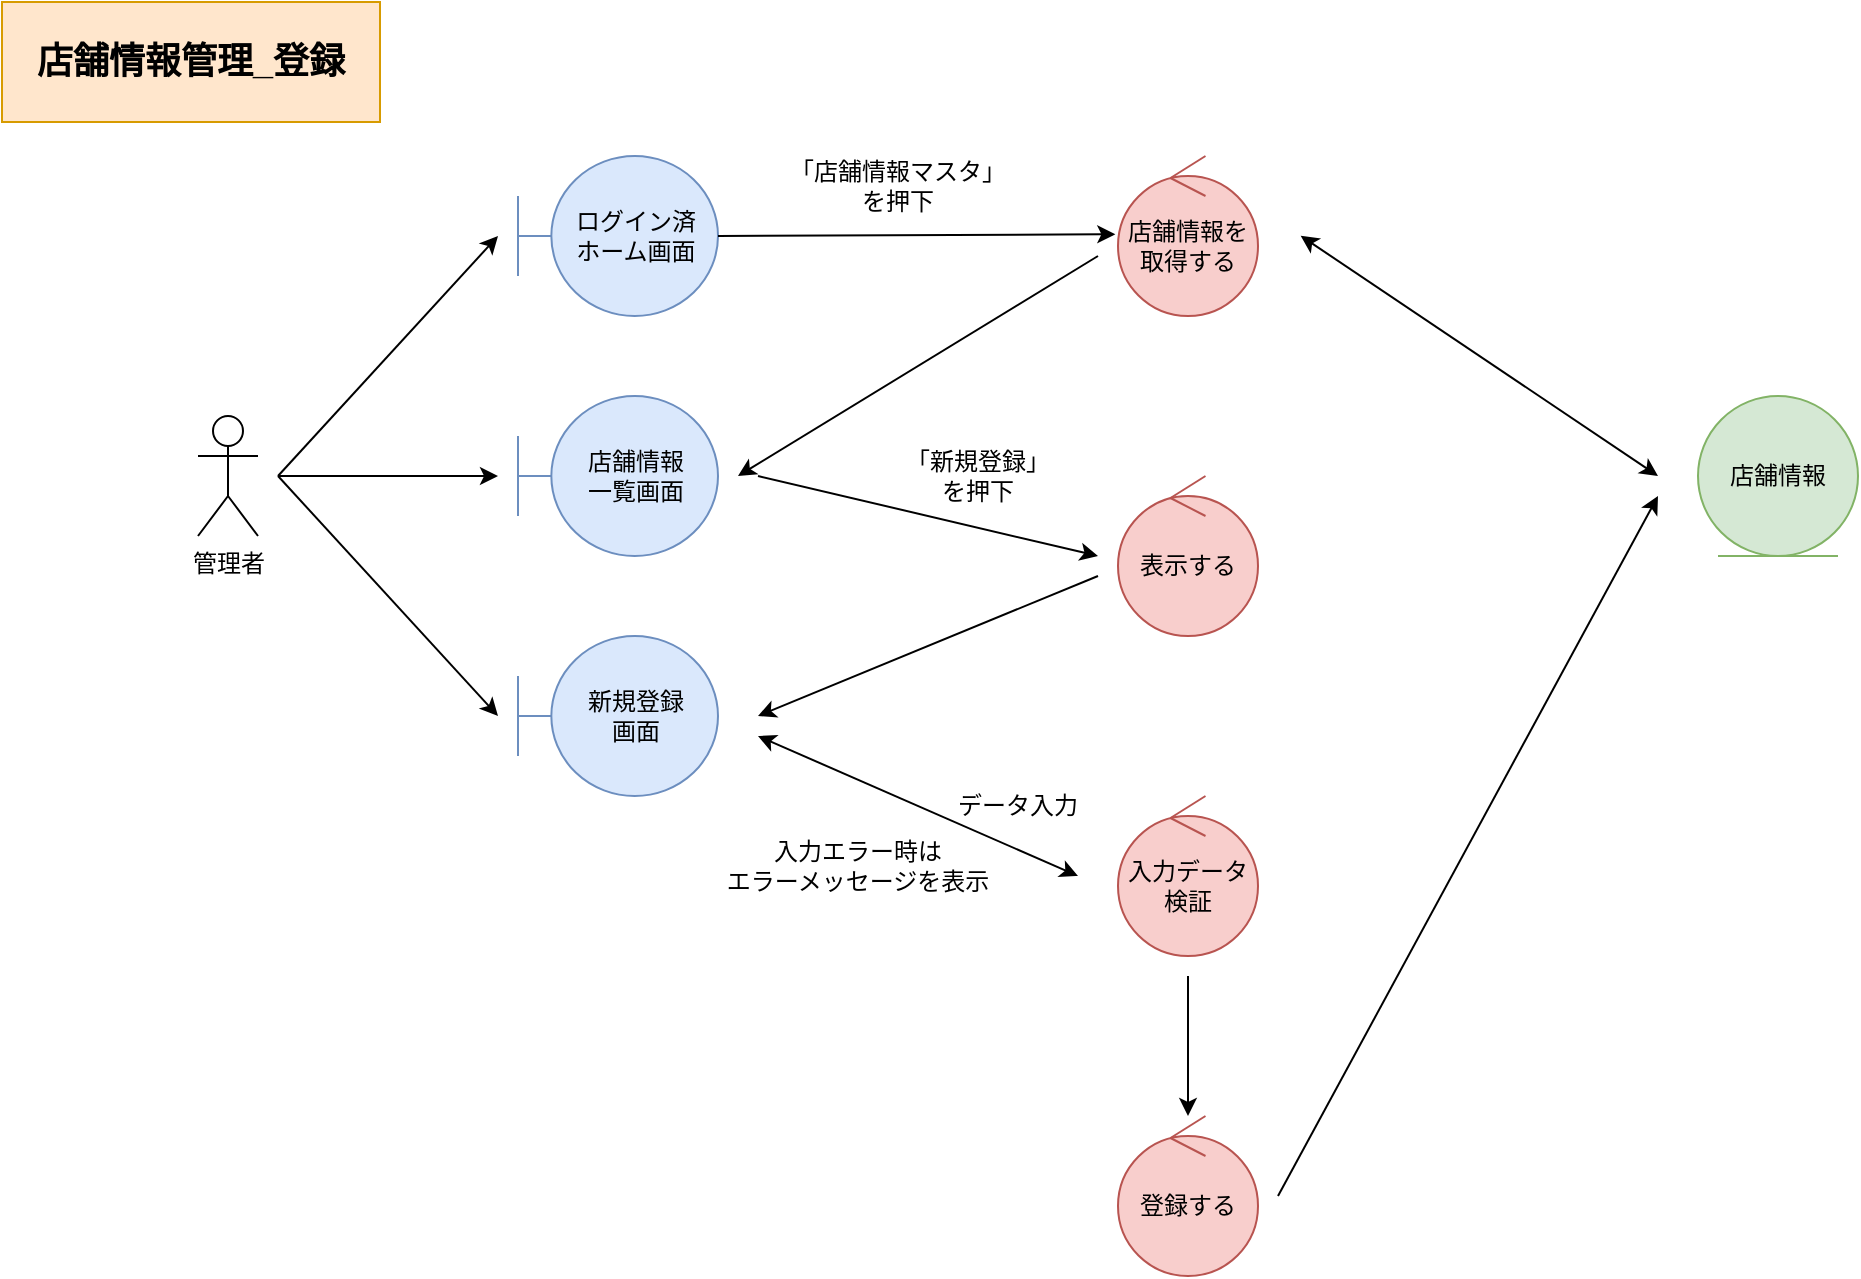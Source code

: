 <mxfile version="15.6.3" type="embed" pages="4">
    <diagram id="jVODoIawKENRUlGQ4qS0" name="*店舗情報管理_登録">
        <mxGraphModel dx="2377" dy="1117" grid="0" gridSize="10" guides="1" tooltips="1" connect="1" arrows="1" fold="1" page="0" pageScale="1" pageWidth="827" pageHeight="1169" math="0" shadow="0">
            <root>
                <mxCell id="0"/>
                <mxCell id="1" parent="0"/>
                <mxCell id="2" value="ログイン済&lt;br&gt;ホーム画面" style="shape=umlBoundary;whiteSpace=wrap;html=1;fillColor=#dae8fc;strokeColor=#6c8ebf;" parent="1" vertex="1">
                    <mxGeometry x="120" y="40" width="100" height="80" as="geometry"/>
                </mxCell>
                <mxCell id="3" value="店舗情報&lt;br&gt;一覧画面" style="shape=umlBoundary;whiteSpace=wrap;html=1;fillColor=#dae8fc;strokeColor=#6c8ebf;" parent="1" vertex="1">
                    <mxGeometry x="120" y="160" width="100" height="80" as="geometry"/>
                </mxCell>
                <mxCell id="4" value="店舗情報を取得する" style="ellipse;shape=umlControl;whiteSpace=wrap;html=1;fillColor=#f8cecc;strokeColor=#b85450;" parent="1" vertex="1">
                    <mxGeometry x="420" y="40" width="70" height="80" as="geometry"/>
                </mxCell>
                <mxCell id="5" value="" style="endArrow=classic;html=1;rounded=0;exitX=1;exitY=0.5;exitDx=0;exitDy=0;exitPerimeter=0;entryX=-0.019;entryY=0.489;entryDx=0;entryDy=0;entryPerimeter=0;" parent="1" source="2" target="4" edge="1">
                    <mxGeometry width="50" height="50" relative="1" as="geometry">
                        <mxPoint x="240" y="80" as="sourcePoint"/>
                        <mxPoint x="400" y="80" as="targetPoint"/>
                    </mxGeometry>
                </mxCell>
                <mxCell id="6" value="「店舗情報マスタ」&lt;br&gt;を押下" style="text;html=1;strokeColor=none;fillColor=none;align=center;verticalAlign=middle;whiteSpace=wrap;rounded=0;" parent="1" vertex="1">
                    <mxGeometry x="230" y="40" width="160" height="30" as="geometry"/>
                </mxCell>
                <mxCell id="7" value="管理者" style="shape=umlActor;verticalLabelPosition=bottom;verticalAlign=top;html=1;" parent="1" vertex="1">
                    <mxGeometry x="-40" y="170" width="30" height="60" as="geometry"/>
                </mxCell>
                <mxCell id="8" value="新規登録&lt;br&gt;画面" style="shape=umlBoundary;whiteSpace=wrap;html=1;fillColor=#dae8fc;strokeColor=#6c8ebf;" parent="1" vertex="1">
                    <mxGeometry x="120" y="280" width="100" height="80" as="geometry"/>
                </mxCell>
                <mxCell id="9" value="店舗情報" style="ellipse;shape=umlEntity;whiteSpace=wrap;html=1;fillColor=#d5e8d4;strokeColor=#82b366;" parent="1" vertex="1">
                    <mxGeometry x="710" y="160" width="80" height="80" as="geometry"/>
                </mxCell>
                <mxCell id="10" value="" style="endArrow=classic;html=1;rounded=0;exitX=1;exitY=0.5;exitDx=0;exitDy=0;exitPerimeter=0;startArrow=classic;startFill=1;" parent="1" edge="1">
                    <mxGeometry width="50" height="50" relative="1" as="geometry">
                        <mxPoint x="511.33" y="79.88" as="sourcePoint"/>
                        <mxPoint x="690" y="200.0" as="targetPoint"/>
                    </mxGeometry>
                </mxCell>
                <mxCell id="11" value="" style="endArrow=none;html=1;rounded=0;startArrow=classic;startFill=1;endFill=0;" parent="1" edge="1">
                    <mxGeometry width="50" height="50" relative="1" as="geometry">
                        <mxPoint x="230" y="200.0" as="sourcePoint"/>
                        <mxPoint x="410" y="90" as="targetPoint"/>
                    </mxGeometry>
                </mxCell>
                <mxCell id="12" value="表示する" style="ellipse;shape=umlControl;whiteSpace=wrap;html=1;fillColor=#f8cecc;strokeColor=#b85450;" parent="1" vertex="1">
                    <mxGeometry x="420" y="200" width="70" height="80" as="geometry"/>
                </mxCell>
                <mxCell id="13" value="" style="endArrow=none;html=1;rounded=0;startArrow=classic;startFill=1;endFill=0;" parent="1" edge="1">
                    <mxGeometry width="50" height="50" relative="1" as="geometry">
                        <mxPoint x="410" y="240.0" as="sourcePoint"/>
                        <mxPoint x="240" y="200.0" as="targetPoint"/>
                    </mxGeometry>
                </mxCell>
                <mxCell id="14" value="" style="endArrow=none;html=1;rounded=0;startArrow=classic;startFill=1;endFill=0;" parent="1" edge="1">
                    <mxGeometry width="50" height="50" relative="1" as="geometry">
                        <mxPoint x="240" y="320" as="sourcePoint"/>
                        <mxPoint x="410" y="250.0" as="targetPoint"/>
                    </mxGeometry>
                </mxCell>
                <mxCell id="15" value="入力データ検証" style="ellipse;shape=umlControl;whiteSpace=wrap;html=1;fillColor=#f8cecc;strokeColor=#b85450;" parent="1" vertex="1">
                    <mxGeometry x="420" y="360" width="70" height="80" as="geometry"/>
                </mxCell>
                <mxCell id="16" value="" style="endArrow=classic;html=1;rounded=0;startArrow=classic;startFill=1;endFill=1;" parent="1" edge="1">
                    <mxGeometry width="50" height="50" relative="1" as="geometry">
                        <mxPoint x="400" y="400" as="sourcePoint"/>
                        <mxPoint x="240" y="330" as="targetPoint"/>
                    </mxGeometry>
                </mxCell>
                <mxCell id="17" value="登録する" style="ellipse;shape=umlControl;whiteSpace=wrap;html=1;fillColor=#f8cecc;strokeColor=#b85450;" parent="1" vertex="1">
                    <mxGeometry x="420" y="520" width="70" height="80" as="geometry"/>
                </mxCell>
                <mxCell id="18" value="" style="endArrow=none;html=1;rounded=0;startArrow=classic;startFill=1;endFill=0;" parent="1" source="17" edge="1">
                    <mxGeometry width="50" height="50" relative="1" as="geometry">
                        <mxPoint x="410" y="410" as="sourcePoint"/>
                        <mxPoint x="455" y="450" as="targetPoint"/>
                    </mxGeometry>
                </mxCell>
                <mxCell id="19" value="" style="endArrow=none;html=1;rounded=0;startArrow=classic;startFill=1;endFill=0;" parent="1" edge="1">
                    <mxGeometry width="50" height="50" relative="1" as="geometry">
                        <mxPoint x="690" y="210.0" as="sourcePoint"/>
                        <mxPoint x="500" y="560" as="targetPoint"/>
                    </mxGeometry>
                </mxCell>
                <mxCell id="20" value="データ入力" style="text;html=1;strokeColor=none;fillColor=none;align=center;verticalAlign=middle;whiteSpace=wrap;rounded=0;" parent="1" vertex="1">
                    <mxGeometry x="290" y="350" width="160" height="30" as="geometry"/>
                </mxCell>
                <mxCell id="21" value="「新規登録」&lt;br&gt;を押下" style="text;html=1;strokeColor=none;fillColor=none;align=center;verticalAlign=middle;whiteSpace=wrap;rounded=0;" parent="1" vertex="1">
                    <mxGeometry x="270" y="185" width="160" height="30" as="geometry"/>
                </mxCell>
                <mxCell id="22" value="入力エラー時は&lt;br&gt;エラーメッセージを表示" style="text;html=1;strokeColor=none;fillColor=none;align=center;verticalAlign=middle;whiteSpace=wrap;rounded=0;" parent="1" vertex="1">
                    <mxGeometry x="210" y="380" width="160" height="30" as="geometry"/>
                </mxCell>
                <mxCell id="23" value="" style="endArrow=classic;html=1;rounded=0;" parent="1" edge="1">
                    <mxGeometry width="50" height="50" relative="1" as="geometry">
                        <mxPoint y="200.0" as="sourcePoint"/>
                        <mxPoint x="110" y="200.0" as="targetPoint"/>
                    </mxGeometry>
                </mxCell>
                <mxCell id="24" value="" style="endArrow=classic;html=1;rounded=0;" parent="1" edge="1">
                    <mxGeometry width="50" height="50" relative="1" as="geometry">
                        <mxPoint y="200.0" as="sourcePoint"/>
                        <mxPoint x="110" y="320" as="targetPoint"/>
                    </mxGeometry>
                </mxCell>
                <mxCell id="25" value="" style="endArrow=classic;html=1;rounded=0;" parent="1" edge="1">
                    <mxGeometry width="50" height="50" relative="1" as="geometry">
                        <mxPoint y="200.0" as="sourcePoint"/>
                        <mxPoint x="110" y="80" as="targetPoint"/>
                    </mxGeometry>
                </mxCell>
                <mxCell id="26" value="店舗情報管理_登録" style="rounded=0;whiteSpace=wrap;html=1;fillColor=#ffe6cc;strokeColor=#d79b00;fontStyle=1;fontSize=18;" vertex="1" parent="1">
                    <mxGeometry x="-138" y="-37" width="189" height="60" as="geometry"/>
                </mxCell>
            </root>
        </mxGraphModel>
    </diagram>
    <diagram id="5ZNruh4ZVD2B1KleNrwZ" name="*店舗情報管理_参照">
        <mxGraphModel dx="2094" dy="1014" grid="0" gridSize="10" guides="1" tooltips="1" connect="1" arrows="1" fold="1" page="0" pageScale="1" pageWidth="827" pageHeight="1169" math="0" shadow="0">
            <root>
                <mxCell id="_Xc9pogUit78ZWq-bMxw-0"/>
                <mxCell id="_Xc9pogUit78ZWq-bMxw-1" parent="_Xc9pogUit78ZWq-bMxw-0"/>
                <mxCell id="_Xc9pogUit78ZWq-bMxw-2" value="管理者&lt;br&gt;正規社員" style="shape=umlActor;verticalLabelPosition=bottom;verticalAlign=top;html=1;" parent="_Xc9pogUit78ZWq-bMxw-1" vertex="1">
                    <mxGeometry x="-70" y="160" width="30" height="60" as="geometry"/>
                </mxCell>
                <mxCell id="_Xc9pogUit78ZWq-bMxw-3" value="ログイン済&lt;br&gt;ホーム画面" style="shape=umlBoundary;whiteSpace=wrap;html=1;fillColor=#dae8fc;strokeColor=#6c8ebf;" parent="_Xc9pogUit78ZWq-bMxw-1" vertex="1">
                    <mxGeometry x="120" y="40" width="100" height="80" as="geometry"/>
                </mxCell>
                <mxCell id="_Xc9pogUit78ZWq-bMxw-4" value="店舗情報&lt;br&gt;一覧画面" style="shape=umlBoundary;whiteSpace=wrap;html=1;fillColor=#dae8fc;strokeColor=#6c8ebf;" parent="_Xc9pogUit78ZWq-bMxw-1" vertex="1">
                    <mxGeometry x="120" y="160" width="100" height="80" as="geometry"/>
                </mxCell>
                <mxCell id="_Xc9pogUit78ZWq-bMxw-5" value="店舗情報を取得する" style="ellipse;shape=umlControl;whiteSpace=wrap;html=1;fillColor=#f8cecc;strokeColor=#b85450;" parent="_Xc9pogUit78ZWq-bMxw-1" vertex="1">
                    <mxGeometry x="420" y="40" width="70" height="80" as="geometry"/>
                </mxCell>
                <mxCell id="_Xc9pogUit78ZWq-bMxw-6" value="店舗情報" style="ellipse;shape=umlEntity;whiteSpace=wrap;html=1;fillColor=#d5e8d4;strokeColor=#82b366;" parent="_Xc9pogUit78ZWq-bMxw-1" vertex="1">
                    <mxGeometry x="640" y="120" width="80" height="80" as="geometry"/>
                </mxCell>
                <mxCell id="_Xc9pogUit78ZWq-bMxw-7" value="表示する" style="ellipse;shape=umlControl;whiteSpace=wrap;html=1;fillColor=#f8cecc;strokeColor=#b85450;" parent="_Xc9pogUit78ZWq-bMxw-1" vertex="1">
                    <mxGeometry x="420" y="210" width="70" height="80" as="geometry"/>
                </mxCell>
                <mxCell id="_Xc9pogUit78ZWq-bMxw-8" value="詳細画面" style="shape=umlBoundary;whiteSpace=wrap;html=1;fillColor=#dae8fc;strokeColor=#6c8ebf;" parent="_Xc9pogUit78ZWq-bMxw-1" vertex="1">
                    <mxGeometry x="120" y="280" width="100" height="80" as="geometry"/>
                </mxCell>
                <mxCell id="_Xc9pogUit78ZWq-bMxw-9" value="" style="endArrow=classic;html=1;rounded=0;exitX=1;exitY=0.5;exitDx=0;exitDy=0;exitPerimeter=0;entryX=-0.019;entryY=0.489;entryDx=0;entryDy=0;entryPerimeter=0;" parent="_Xc9pogUit78ZWq-bMxw-1" source="_Xc9pogUit78ZWq-bMxw-3" target="_Xc9pogUit78ZWq-bMxw-5" edge="1">
                    <mxGeometry width="50" height="50" relative="1" as="geometry">
                        <mxPoint x="240" y="80" as="sourcePoint"/>
                        <mxPoint x="400" y="80" as="targetPoint"/>
                    </mxGeometry>
                </mxCell>
                <mxCell id="_Xc9pogUit78ZWq-bMxw-10" value="「店舗情報マスタ」&lt;br&gt;を押下" style="text;html=1;strokeColor=none;fillColor=none;align=center;verticalAlign=middle;whiteSpace=wrap;rounded=0;" parent="_Xc9pogUit78ZWq-bMxw-1" vertex="1">
                    <mxGeometry x="230" y="40" width="160" height="30" as="geometry"/>
                </mxCell>
                <mxCell id="_Xc9pogUit78ZWq-bMxw-11" value="" style="endArrow=classic;html=1;rounded=0;" parent="_Xc9pogUit78ZWq-bMxw-1" edge="1">
                    <mxGeometry width="50" height="50" relative="1" as="geometry">
                        <mxPoint x="410" y="90" as="sourcePoint"/>
                        <mxPoint x="240" y="200" as="targetPoint"/>
                    </mxGeometry>
                </mxCell>
                <mxCell id="_Xc9pogUit78ZWq-bMxw-12" value="" style="endArrow=classic;html=1;rounded=0;" parent="_Xc9pogUit78ZWq-bMxw-1" edge="1">
                    <mxGeometry width="50" height="50" relative="1" as="geometry">
                        <mxPoint x="240" y="210" as="sourcePoint"/>
                        <mxPoint x="410" y="260" as="targetPoint"/>
                    </mxGeometry>
                </mxCell>
                <mxCell id="_Xc9pogUit78ZWq-bMxw-13" value="" style="endArrow=classic;html=1;rounded=0;" parent="_Xc9pogUit78ZWq-bMxw-1" edge="1">
                    <mxGeometry width="50" height="50" relative="1" as="geometry">
                        <mxPoint x="400" y="270" as="sourcePoint"/>
                        <mxPoint x="240" y="320" as="targetPoint"/>
                    </mxGeometry>
                </mxCell>
                <mxCell id="_Xc9pogUit78ZWq-bMxw-14" value="" style="endArrow=classic;html=1;rounded=0;startArrow=classic;startFill=1;" parent="_Xc9pogUit78ZWq-bMxw-1" edge="1">
                    <mxGeometry width="50" height="50" relative="1" as="geometry">
                        <mxPoint x="500" y="80" as="sourcePoint"/>
                        <mxPoint x="620" y="160" as="targetPoint"/>
                    </mxGeometry>
                </mxCell>
                <mxCell id="_Xc9pogUit78ZWq-bMxw-15" value="" style="endArrow=classic;html=1;rounded=0;" parent="_Xc9pogUit78ZWq-bMxw-1" edge="1">
                    <mxGeometry width="50" height="50" relative="1" as="geometry">
                        <mxPoint x="-30" y="200" as="sourcePoint"/>
                        <mxPoint x="110" y="200" as="targetPoint"/>
                    </mxGeometry>
                </mxCell>
                <mxCell id="_Xc9pogUit78ZWq-bMxw-16" value="" style="endArrow=classic;html=1;rounded=0;" parent="_Xc9pogUit78ZWq-bMxw-1" edge="1">
                    <mxGeometry width="50" height="50" relative="1" as="geometry">
                        <mxPoint x="-20" y="200" as="sourcePoint"/>
                        <mxPoint x="110" y="320" as="targetPoint"/>
                    </mxGeometry>
                </mxCell>
                <mxCell id="_Xc9pogUit78ZWq-bMxw-17" value="" style="endArrow=classic;html=1;rounded=0;" parent="_Xc9pogUit78ZWq-bMxw-1" edge="1">
                    <mxGeometry width="50" height="50" relative="1" as="geometry">
                        <mxPoint x="-30" y="200" as="sourcePoint"/>
                        <mxPoint x="110" y="80" as="targetPoint"/>
                    </mxGeometry>
                </mxCell>
                <mxCell id="ceuXvxLawSkw3OqqAaUL-0" value="店舗情報管理_編集" style="rounded=0;whiteSpace=wrap;html=1;fillColor=#ffe6cc;strokeColor=#d79b00;fontStyle=1;fontSize=18;" vertex="1" parent="_Xc9pogUit78ZWq-bMxw-1">
                    <mxGeometry x="-138" y="-37" width="189" height="60" as="geometry"/>
                </mxCell>
            </root>
        </mxGraphModel>
    </diagram>
    <diagram id="ZYYMmXFtu3Mk22IIMQfh" name="*店舗情報管理_編集">
        <mxGraphModel dx="2377" dy="1117" grid="0" gridSize="10" guides="1" tooltips="1" connect="1" arrows="1" fold="1" page="0" pageScale="1" pageWidth="827" pageHeight="1169" math="0" shadow="0">
            <root>
                <mxCell id="93FAG6MfeEpUxxQnHOZV-0"/>
                <mxCell id="93FAG6MfeEpUxxQnHOZV-1" parent="93FAG6MfeEpUxxQnHOZV-0"/>
                <mxCell id="lndVjVRq391jAt9fA8WN-0" value="管理者" style="shape=umlActor;verticalLabelPosition=bottom;verticalAlign=top;html=1;" parent="93FAG6MfeEpUxxQnHOZV-1" vertex="1">
                    <mxGeometry x="-70" y="160" width="30" height="60" as="geometry"/>
                </mxCell>
                <mxCell id="lndVjVRq391jAt9fA8WN-1" value="ログイン済&lt;br&gt;ホーム画面" style="shape=umlBoundary;whiteSpace=wrap;html=1;fillColor=#dae8fc;strokeColor=#6c8ebf;" parent="93FAG6MfeEpUxxQnHOZV-1" vertex="1">
                    <mxGeometry x="120" y="40" width="100" height="80" as="geometry"/>
                </mxCell>
                <mxCell id="lndVjVRq391jAt9fA8WN-2" value="店舗情報&lt;br&gt;一覧画面" style="shape=umlBoundary;whiteSpace=wrap;html=1;fillColor=#dae8fc;strokeColor=#6c8ebf;" parent="93FAG6MfeEpUxxQnHOZV-1" vertex="1">
                    <mxGeometry x="120" y="160" width="100" height="80" as="geometry"/>
                </mxCell>
                <mxCell id="lndVjVRq391jAt9fA8WN-3" value="店舗情報を取得する" style="ellipse;shape=umlControl;whiteSpace=wrap;html=1;fillColor=#f8cecc;strokeColor=#b85450;" parent="93FAG6MfeEpUxxQnHOZV-1" vertex="1">
                    <mxGeometry x="420" y="40" width="70" height="80" as="geometry"/>
                </mxCell>
                <mxCell id="lndVjVRq391jAt9fA8WN-4" value="店舗情報" style="ellipse;shape=umlEntity;whiteSpace=wrap;html=1;fillColor=#d5e8d4;strokeColor=#82b366;" parent="93FAG6MfeEpUxxQnHOZV-1" vertex="1">
                    <mxGeometry x="640" y="120" width="80" height="80" as="geometry"/>
                </mxCell>
                <mxCell id="lndVjVRq391jAt9fA8WN-5" value="表示する" style="ellipse;shape=umlControl;whiteSpace=wrap;html=1;fillColor=#f8cecc;strokeColor=#b85450;" parent="93FAG6MfeEpUxxQnHOZV-1" vertex="1">
                    <mxGeometry x="420" y="210" width="70" height="80" as="geometry"/>
                </mxCell>
                <mxCell id="lndVjVRq391jAt9fA8WN-6" value="詳細画面" style="shape=umlBoundary;whiteSpace=wrap;html=1;fillColor=#dae8fc;strokeColor=#6c8ebf;" parent="93FAG6MfeEpUxxQnHOZV-1" vertex="1">
                    <mxGeometry x="120" y="280" width="100" height="80" as="geometry"/>
                </mxCell>
                <mxCell id="lndVjVRq391jAt9fA8WN-7" value="" style="endArrow=classic;html=1;rounded=0;exitX=1;exitY=0.5;exitDx=0;exitDy=0;exitPerimeter=0;entryX=-0.019;entryY=0.489;entryDx=0;entryDy=0;entryPerimeter=0;" parent="93FAG6MfeEpUxxQnHOZV-1" source="lndVjVRq391jAt9fA8WN-1" target="lndVjVRq391jAt9fA8WN-3" edge="1">
                    <mxGeometry width="50" height="50" relative="1" as="geometry">
                        <mxPoint x="240" y="80" as="sourcePoint"/>
                        <mxPoint x="400" y="80" as="targetPoint"/>
                    </mxGeometry>
                </mxCell>
                <mxCell id="lndVjVRq391jAt9fA8WN-8" value="「店舗情報マスタ」&lt;br&gt;を押下" style="text;html=1;strokeColor=none;fillColor=none;align=center;verticalAlign=middle;whiteSpace=wrap;rounded=0;" parent="93FAG6MfeEpUxxQnHOZV-1" vertex="1">
                    <mxGeometry x="230" y="40" width="160" height="30" as="geometry"/>
                </mxCell>
                <mxCell id="lndVjVRq391jAt9fA8WN-9" value="" style="endArrow=classic;html=1;rounded=0;" parent="93FAG6MfeEpUxxQnHOZV-1" edge="1">
                    <mxGeometry width="50" height="50" relative="1" as="geometry">
                        <mxPoint x="410" y="90" as="sourcePoint"/>
                        <mxPoint x="240" y="200.0" as="targetPoint"/>
                    </mxGeometry>
                </mxCell>
                <mxCell id="lndVjVRq391jAt9fA8WN-10" value="" style="endArrow=classic;html=1;rounded=0;" parent="93FAG6MfeEpUxxQnHOZV-1" edge="1">
                    <mxGeometry width="50" height="50" relative="1" as="geometry">
                        <mxPoint x="240" y="210.0" as="sourcePoint"/>
                        <mxPoint x="410" y="260.0" as="targetPoint"/>
                    </mxGeometry>
                </mxCell>
                <mxCell id="lndVjVRq391jAt9fA8WN-11" value="" style="endArrow=classic;html=1;rounded=0;startArrow=classic;startFill=1;" parent="93FAG6MfeEpUxxQnHOZV-1" edge="1">
                    <mxGeometry width="50" height="50" relative="1" as="geometry">
                        <mxPoint x="400" y="270.0" as="sourcePoint"/>
                        <mxPoint x="240" y="320" as="targetPoint"/>
                    </mxGeometry>
                </mxCell>
                <mxCell id="lndVjVRq391jAt9fA8WN-12" value="" style="endArrow=classic;html=1;rounded=0;startArrow=classic;startFill=1;" parent="93FAG6MfeEpUxxQnHOZV-1" edge="1">
                    <mxGeometry width="50" height="50" relative="1" as="geometry">
                        <mxPoint x="500" y="80" as="sourcePoint"/>
                        <mxPoint x="620" y="160.0" as="targetPoint"/>
                    </mxGeometry>
                </mxCell>
                <mxCell id="lndVjVRq391jAt9fA8WN-13" value="編集画面" style="shape=umlBoundary;whiteSpace=wrap;html=1;fillColor=#dae8fc;strokeColor=#6c8ebf;" parent="93FAG6MfeEpUxxQnHOZV-1" vertex="1">
                    <mxGeometry x="120" y="400" width="100" height="80" as="geometry"/>
                </mxCell>
                <mxCell id="lndVjVRq391jAt9fA8WN-14" value="" style="endArrow=classic;html=1;rounded=0;" parent="93FAG6MfeEpUxxQnHOZV-1" edge="1">
                    <mxGeometry width="50" height="50" relative="1" as="geometry">
                        <mxPoint x="410" y="280.0" as="sourcePoint"/>
                        <mxPoint x="240" y="430" as="targetPoint"/>
                    </mxGeometry>
                </mxCell>
                <mxCell id="lndVjVRq391jAt9fA8WN-15" value="入力データ検証" style="ellipse;shape=umlControl;whiteSpace=wrap;html=1;fillColor=#f8cecc;strokeColor=#b85450;" parent="93FAG6MfeEpUxxQnHOZV-1" vertex="1">
                    <mxGeometry x="420" y="400" width="70" height="80" as="geometry"/>
                </mxCell>
                <mxCell id="lndVjVRq391jAt9fA8WN-16" value="" style="endArrow=classic;html=1;rounded=0;startArrow=classic;startFill=1;" parent="93FAG6MfeEpUxxQnHOZV-1" edge="1">
                    <mxGeometry width="50" height="50" relative="1" as="geometry">
                        <mxPoint x="240" y="440" as="sourcePoint"/>
                        <mxPoint x="410" y="440" as="targetPoint"/>
                    </mxGeometry>
                </mxCell>
                <mxCell id="lndVjVRq391jAt9fA8WN-17" value="更新する" style="ellipse;shape=umlControl;whiteSpace=wrap;html=1;fillColor=#f8cecc;strokeColor=#b85450;" parent="93FAG6MfeEpUxxQnHOZV-1" vertex="1">
                    <mxGeometry x="520" y="520" width="70" height="80" as="geometry"/>
                </mxCell>
                <mxCell id="lndVjVRq391jAt9fA8WN-18" value="" style="endArrow=classic;html=1;rounded=0;" parent="93FAG6MfeEpUxxQnHOZV-1" target="lndVjVRq391jAt9fA8WN-17" edge="1">
                    <mxGeometry width="50" height="50" relative="1" as="geometry">
                        <mxPoint x="490" y="490" as="sourcePoint"/>
                        <mxPoint x="250" y="440" as="targetPoint"/>
                    </mxGeometry>
                </mxCell>
                <mxCell id="lndVjVRq391jAt9fA8WN-19" value="" style="endArrow=classic;html=1;rounded=0;" parent="93FAG6MfeEpUxxQnHOZV-1" edge="1">
                    <mxGeometry width="50" height="50" relative="1" as="geometry">
                        <mxPoint x="600" y="520" as="sourcePoint"/>
                        <mxPoint x="680" y="210.0" as="targetPoint"/>
                    </mxGeometry>
                </mxCell>
                <mxCell id="lndVjVRq391jAt9fA8WN-20" value="" style="endArrow=classic;html=1;rounded=0;" parent="93FAG6MfeEpUxxQnHOZV-1" edge="1">
                    <mxGeometry width="50" height="50" relative="1" as="geometry">
                        <mxPoint x="-30" y="200" as="sourcePoint"/>
                        <mxPoint x="110" y="200" as="targetPoint"/>
                    </mxGeometry>
                </mxCell>
                <mxCell id="lndVjVRq391jAt9fA8WN-21" value="" style="endArrow=classic;html=1;rounded=0;" parent="93FAG6MfeEpUxxQnHOZV-1" edge="1">
                    <mxGeometry width="50" height="50" relative="1" as="geometry">
                        <mxPoint x="-30" y="200" as="sourcePoint"/>
                        <mxPoint x="110" y="80" as="targetPoint"/>
                    </mxGeometry>
                </mxCell>
                <mxCell id="lndVjVRq391jAt9fA8WN-22" value="" style="endArrow=classic;html=1;rounded=0;" parent="93FAG6MfeEpUxxQnHOZV-1" edge="1">
                    <mxGeometry width="50" height="50" relative="1" as="geometry">
                        <mxPoint x="-30" y="200" as="sourcePoint"/>
                        <mxPoint x="110" y="320" as="targetPoint"/>
                    </mxGeometry>
                </mxCell>
                <mxCell id="lndVjVRq391jAt9fA8WN-23" value="" style="endArrow=classic;html=1;rounded=0;" parent="93FAG6MfeEpUxxQnHOZV-1" edge="1">
                    <mxGeometry width="50" height="50" relative="1" as="geometry">
                        <mxPoint x="-30" y="200" as="sourcePoint"/>
                        <mxPoint x="110" y="440" as="targetPoint"/>
                    </mxGeometry>
                </mxCell>
                <mxCell id="QlND3lhj4DWveQaCOSLS-0" value="店舗情報管理_編集" style="rounded=0;whiteSpace=wrap;html=1;fillColor=#ffe6cc;strokeColor=#d79b00;fontStyle=1;fontSize=18;" vertex="1" parent="93FAG6MfeEpUxxQnHOZV-1">
                    <mxGeometry x="-138" y="-37" width="189" height="60" as="geometry"/>
                </mxCell>
            </root>
        </mxGraphModel>
    </diagram>
    <diagram id="qbqidalhQFrXY6O5so0-" name="*店舗情報管理_削除">
        <mxGraphModel dx="1751" dy="1014" grid="0" gridSize="10" guides="1" tooltips="1" connect="1" arrows="1" fold="1" page="0" pageScale="1" pageWidth="827" pageHeight="1169" math="0" shadow="0">
            <root>
                <mxCell id="pgIEK5VLe9uCVyxUXyG3-0"/>
                <mxCell id="pgIEK5VLe9uCVyxUXyG3-1" parent="pgIEK5VLe9uCVyxUXyG3-0"/>
                <mxCell id="BuymapO6wXgAYLyDvu3Y-0" value="管理者" style="shape=umlActor;verticalLabelPosition=bottom;verticalAlign=top;html=1;" parent="pgIEK5VLe9uCVyxUXyG3-1" vertex="1">
                    <mxGeometry x="-70" y="160" width="30" height="60" as="geometry"/>
                </mxCell>
                <mxCell id="BuymapO6wXgAYLyDvu3Y-1" value="ログイン済&lt;br&gt;ホーム画面" style="shape=umlBoundary;whiteSpace=wrap;html=1;fillColor=#dae8fc;strokeColor=#6c8ebf;" parent="pgIEK5VLe9uCVyxUXyG3-1" vertex="1">
                    <mxGeometry x="120" y="40" width="100" height="80" as="geometry"/>
                </mxCell>
                <mxCell id="BuymapO6wXgAYLyDvu3Y-2" value="店舗情報&lt;br&gt;一覧画面" style="shape=umlBoundary;whiteSpace=wrap;html=1;fillColor=#dae8fc;strokeColor=#6c8ebf;" parent="pgIEK5VLe9uCVyxUXyG3-1" vertex="1">
                    <mxGeometry x="120" y="160" width="100" height="80" as="geometry"/>
                </mxCell>
                <mxCell id="BuymapO6wXgAYLyDvu3Y-3" value="店舗情報&lt;br&gt;を取得する" style="ellipse;shape=umlControl;whiteSpace=wrap;html=1;fillColor=#f8cecc;strokeColor=#b85450;" parent="pgIEK5VLe9uCVyxUXyG3-1" vertex="1">
                    <mxGeometry x="420" y="40" width="70" height="80" as="geometry"/>
                </mxCell>
                <mxCell id="BuymapO6wXgAYLyDvu3Y-4" value="店舗情報" style="ellipse;shape=umlEntity;whiteSpace=wrap;html=1;fillColor=#d5e8d4;strokeColor=#82b366;" parent="pgIEK5VLe9uCVyxUXyG3-1" vertex="1">
                    <mxGeometry x="640" y="120" width="80" height="80" as="geometry"/>
                </mxCell>
                <mxCell id="BuymapO6wXgAYLyDvu3Y-5" value="表示する" style="ellipse;shape=umlControl;whiteSpace=wrap;html=1;fillColor=#f8cecc;strokeColor=#b85450;" parent="pgIEK5VLe9uCVyxUXyG3-1" vertex="1">
                    <mxGeometry x="420" y="210" width="70" height="80" as="geometry"/>
                </mxCell>
                <mxCell id="BuymapO6wXgAYLyDvu3Y-6" value="詳細画面" style="shape=umlBoundary;whiteSpace=wrap;html=1;fillColor=#dae8fc;strokeColor=#6c8ebf;" parent="pgIEK5VLe9uCVyxUXyG3-1" vertex="1">
                    <mxGeometry x="120" y="280" width="100" height="80" as="geometry"/>
                </mxCell>
                <mxCell id="BuymapO6wXgAYLyDvu3Y-7" value="" style="endArrow=classic;html=1;rounded=0;exitX=1;exitY=0.5;exitDx=0;exitDy=0;exitPerimeter=0;entryX=-0.019;entryY=0.489;entryDx=0;entryDy=0;entryPerimeter=0;" parent="pgIEK5VLe9uCVyxUXyG3-1" source="BuymapO6wXgAYLyDvu3Y-1" target="BuymapO6wXgAYLyDvu3Y-3" edge="1">
                    <mxGeometry width="50" height="50" relative="1" as="geometry">
                        <mxPoint x="240" y="80" as="sourcePoint"/>
                        <mxPoint x="400" y="80" as="targetPoint"/>
                    </mxGeometry>
                </mxCell>
                <mxCell id="BuymapO6wXgAYLyDvu3Y-8" value="「店舗情報マスタ」&lt;br&gt;を押下" style="text;html=1;strokeColor=none;fillColor=none;align=center;verticalAlign=middle;whiteSpace=wrap;rounded=0;" parent="pgIEK5VLe9uCVyxUXyG3-1" vertex="1">
                    <mxGeometry x="230" y="40" width="160" height="30" as="geometry"/>
                </mxCell>
                <mxCell id="BuymapO6wXgAYLyDvu3Y-9" value="" style="endArrow=classic;html=1;rounded=0;" parent="pgIEK5VLe9uCVyxUXyG3-1" edge="1">
                    <mxGeometry width="50" height="50" relative="1" as="geometry">
                        <mxPoint x="410" y="90" as="sourcePoint"/>
                        <mxPoint x="240" y="200" as="targetPoint"/>
                    </mxGeometry>
                </mxCell>
                <mxCell id="BuymapO6wXgAYLyDvu3Y-10" value="" style="endArrow=classic;html=1;rounded=0;" parent="pgIEK5VLe9uCVyxUXyG3-1" edge="1">
                    <mxGeometry width="50" height="50" relative="1" as="geometry">
                        <mxPoint x="240" y="210" as="sourcePoint"/>
                        <mxPoint x="410" y="260" as="targetPoint"/>
                    </mxGeometry>
                </mxCell>
                <mxCell id="BuymapO6wXgAYLyDvu3Y-11" value="" style="endArrow=classic;html=1;rounded=0;startArrow=classic;startFill=1;" parent="pgIEK5VLe9uCVyxUXyG3-1" edge="1">
                    <mxGeometry width="50" height="50" relative="1" as="geometry">
                        <mxPoint x="500" y="80" as="sourcePoint"/>
                        <mxPoint x="620" y="160" as="targetPoint"/>
                    </mxGeometry>
                </mxCell>
                <mxCell id="BuymapO6wXgAYLyDvu3Y-12" value="削除する" style="ellipse;shape=umlControl;whiteSpace=wrap;html=1;fillColor=#f8cecc;strokeColor=#b85450;" parent="pgIEK5VLe9uCVyxUXyG3-1" vertex="1">
                    <mxGeometry x="414" y="360" width="70" height="80" as="geometry"/>
                </mxCell>
                <mxCell id="BuymapO6wXgAYLyDvu3Y-13" value="" style="endArrow=classic;html=1;rounded=0;" parent="pgIEK5VLe9uCVyxUXyG3-1" edge="1">
                    <mxGeometry width="50" height="50" relative="1" as="geometry">
                        <mxPoint x="490" y="400" as="sourcePoint"/>
                        <mxPoint x="680" y="210" as="targetPoint"/>
                    </mxGeometry>
                </mxCell>
                <mxCell id="BuymapO6wXgAYLyDvu3Y-14" value="" style="endArrow=classic;html=1;rounded=0;" parent="pgIEK5VLe9uCVyxUXyG3-1" edge="1">
                    <mxGeometry width="50" height="50" relative="1" as="geometry">
                        <mxPoint x="400" y="270" as="sourcePoint"/>
                        <mxPoint x="240" y="320" as="targetPoint"/>
                    </mxGeometry>
                </mxCell>
                <mxCell id="BuymapO6wXgAYLyDvu3Y-15" value="" style="endArrow=classic;html=1;rounded=0;" parent="pgIEK5VLe9uCVyxUXyG3-1" edge="1">
                    <mxGeometry width="50" height="50" relative="1" as="geometry">
                        <mxPoint x="240" y="330" as="sourcePoint"/>
                        <mxPoint x="400" y="400" as="targetPoint"/>
                    </mxGeometry>
                </mxCell>
                <mxCell id="BuymapO6wXgAYLyDvu3Y-16" value="" style="endArrow=classic;html=1;rounded=0;" parent="pgIEK5VLe9uCVyxUXyG3-1" edge="1">
                    <mxGeometry width="50" height="50" relative="1" as="geometry">
                        <mxPoint x="-30" y="200" as="sourcePoint"/>
                        <mxPoint x="110" y="200" as="targetPoint"/>
                    </mxGeometry>
                </mxCell>
                <mxCell id="BuymapO6wXgAYLyDvu3Y-17" value="" style="endArrow=classic;html=1;rounded=0;" parent="pgIEK5VLe9uCVyxUXyG3-1" edge="1">
                    <mxGeometry width="50" height="50" relative="1" as="geometry">
                        <mxPoint x="-30" y="200" as="sourcePoint"/>
                        <mxPoint x="110" y="320" as="targetPoint"/>
                    </mxGeometry>
                </mxCell>
                <mxCell id="BuymapO6wXgAYLyDvu3Y-18" value="" style="endArrow=classic;html=1;rounded=0;" parent="pgIEK5VLe9uCVyxUXyG3-1" edge="1">
                    <mxGeometry width="50" height="50" relative="1" as="geometry">
                        <mxPoint x="-30" y="200" as="sourcePoint"/>
                        <mxPoint x="110" y="80" as="targetPoint"/>
                    </mxGeometry>
                </mxCell>
                <mxCell id="ZrFlP5z1_qSy2HEzd4ia-0" value="店舗情報管理_削除" style="rounded=0;whiteSpace=wrap;html=1;fillColor=#ffe6cc;strokeColor=#d79b00;fontStyle=1;fontSize=18;" vertex="1" parent="pgIEK5VLe9uCVyxUXyG3-1">
                    <mxGeometry x="-138" y="-37" width="189" height="60" as="geometry"/>
                </mxCell>
            </root>
        </mxGraphModel>
    </diagram>
</mxfile>